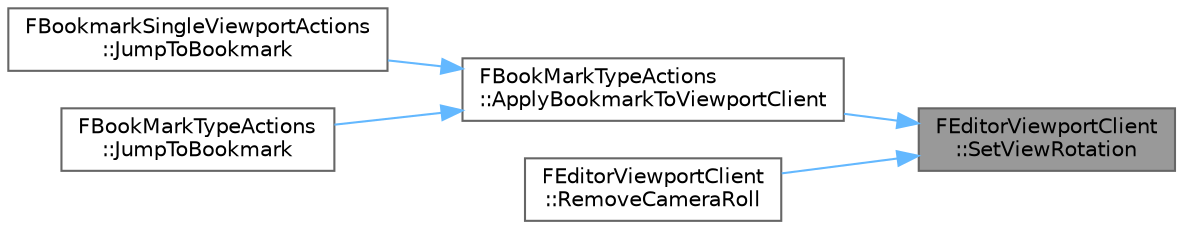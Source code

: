 digraph "FEditorViewportClient::SetViewRotation"
{
 // INTERACTIVE_SVG=YES
 // LATEX_PDF_SIZE
  bgcolor="transparent";
  edge [fontname=Helvetica,fontsize=10,labelfontname=Helvetica,labelfontsize=10];
  node [fontname=Helvetica,fontsize=10,shape=box,height=0.2,width=0.4];
  rankdir="RL";
  Node1 [id="Node000001",label="FEditorViewportClient\l::SetViewRotation",height=0.2,width=0.4,color="gray40", fillcolor="grey60", style="filled", fontcolor="black",tooltip="Sets the location of the viewport's camera."];
  Node1 -> Node2 [id="edge1_Node000001_Node000002",dir="back",color="steelblue1",style="solid",tooltip=" "];
  Node2 [id="Node000002",label="FBookMarkTypeActions\l::ApplyBookmarkToViewportClient",height=0.2,width=0.4,color="grey40", fillcolor="white", style="filled",URL="$d6/dd0/classFBookMarkTypeActions.html#aa0dca8bc1cca0961ebed7d85f134f7a7",tooltip=" "];
  Node2 -> Node3 [id="edge2_Node000002_Node000003",dir="back",color="steelblue1",style="solid",tooltip=" "];
  Node3 [id="Node000003",label="FBookmarkSingleViewportActions\l::JumpToBookmark",height=0.2,width=0.4,color="grey40", fillcolor="white", style="filled",URL="$d2/dc8/classFBookmarkSingleViewportActions.html#a986dd3b9b44a88d1300fc0626ecda0c2",tooltip="Called to jump to the given bookmark."];
  Node2 -> Node4 [id="edge3_Node000002_Node000004",dir="back",color="steelblue1",style="solid",tooltip=" "];
  Node4 [id="Node000004",label="FBookMarkTypeActions\l::JumpToBookmark",height=0.2,width=0.4,color="grey40", fillcolor="white", style="filled",URL="$d6/dd0/classFBookMarkTypeActions.html#a79c7d343e240670c2147313ebcff351c",tooltip="Called to jump to the given bookmark."];
  Node1 -> Node5 [id="edge4_Node000001_Node000005",dir="back",color="steelblue1",style="solid",tooltip=" "];
  Node5 [id="Node000005",label="FEditorViewportClient\l::RemoveCameraRoll",height=0.2,width=0.4,color="grey40", fillcolor="white", style="filled",URL="$df/d9e/classFEditorViewportClient.html#a58d96fdfc9bbb76a7d9cce4967981c70",tooltip=" "];
}
